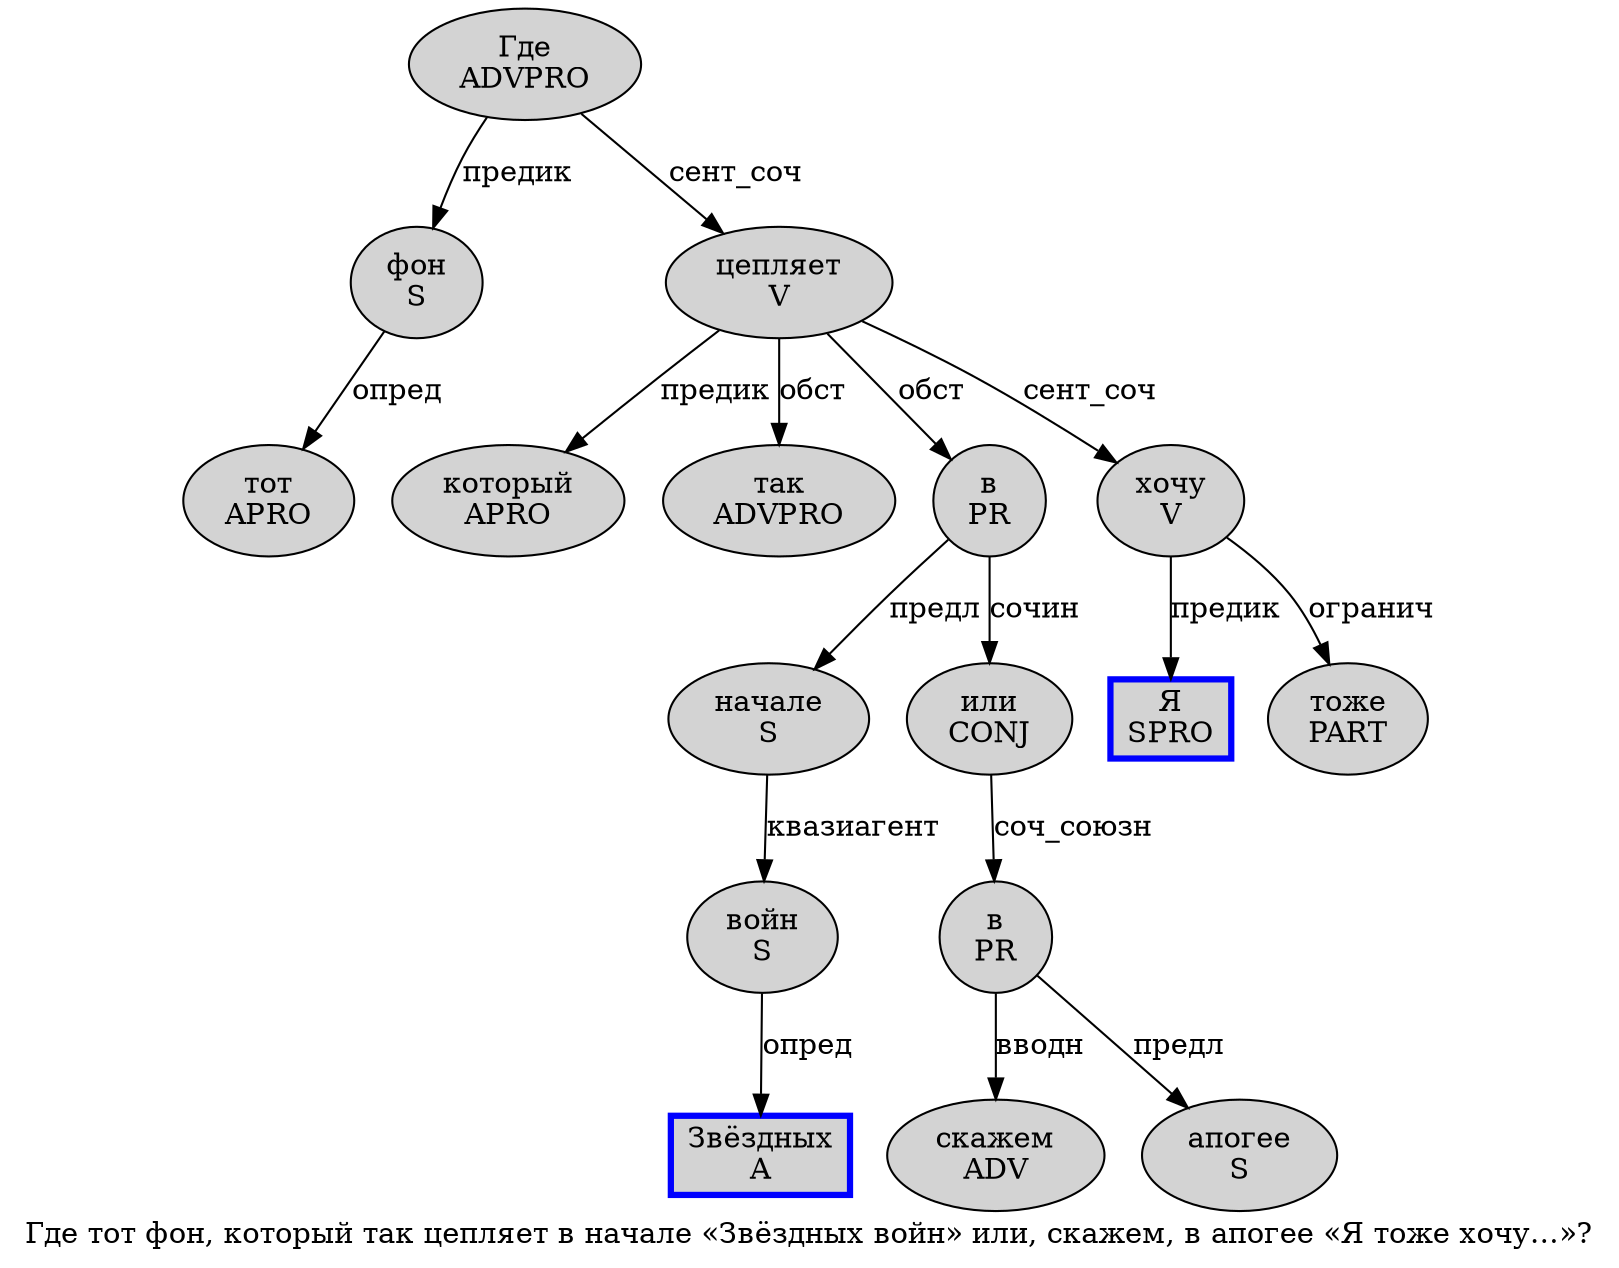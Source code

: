 digraph SENTENCE_3047 {
	graph [label="Где тот фон, который так цепляет в начале «Звёздных войн» или, скажем, в апогее «Я тоже хочу…»?"]
	node [style=filled]
		0 [label="Где
ADVPRO" color="" fillcolor=lightgray penwidth=1 shape=ellipse]
		1 [label="тот
APRO" color="" fillcolor=lightgray penwidth=1 shape=ellipse]
		2 [label="фон
S" color="" fillcolor=lightgray penwidth=1 shape=ellipse]
		4 [label="который
APRO" color="" fillcolor=lightgray penwidth=1 shape=ellipse]
		5 [label="так
ADVPRO" color="" fillcolor=lightgray penwidth=1 shape=ellipse]
		6 [label="цепляет
V" color="" fillcolor=lightgray penwidth=1 shape=ellipse]
		7 [label="в
PR" color="" fillcolor=lightgray penwidth=1 shape=ellipse]
		8 [label="начале
S" color="" fillcolor=lightgray penwidth=1 shape=ellipse]
		10 [label="Звёздных
A" color=blue fillcolor=lightgray penwidth=3 shape=box]
		11 [label="войн
S" color="" fillcolor=lightgray penwidth=1 shape=ellipse]
		13 [label="или
CONJ" color="" fillcolor=lightgray penwidth=1 shape=ellipse]
		15 [label="скажем
ADV" color="" fillcolor=lightgray penwidth=1 shape=ellipse]
		17 [label="в
PR" color="" fillcolor=lightgray penwidth=1 shape=ellipse]
		18 [label="апогее
S" color="" fillcolor=lightgray penwidth=1 shape=ellipse]
		20 [label="Я
SPRO" color=blue fillcolor=lightgray penwidth=3 shape=box]
		21 [label="тоже
PART" color="" fillcolor=lightgray penwidth=1 shape=ellipse]
		22 [label="хочу
V" color="" fillcolor=lightgray penwidth=1 shape=ellipse]
			7 -> 8 [label="предл"]
			7 -> 13 [label="сочин"]
			2 -> 1 [label="опред"]
			6 -> 4 [label="предик"]
			6 -> 5 [label="обст"]
			6 -> 7 [label="обст"]
			6 -> 22 [label="сент_соч"]
			13 -> 17 [label="соч_союзн"]
			8 -> 11 [label="квазиагент"]
			11 -> 10 [label="опред"]
			22 -> 20 [label="предик"]
			22 -> 21 [label="огранич"]
			17 -> 15 [label="вводн"]
			17 -> 18 [label="предл"]
			0 -> 2 [label="предик"]
			0 -> 6 [label="сент_соч"]
}